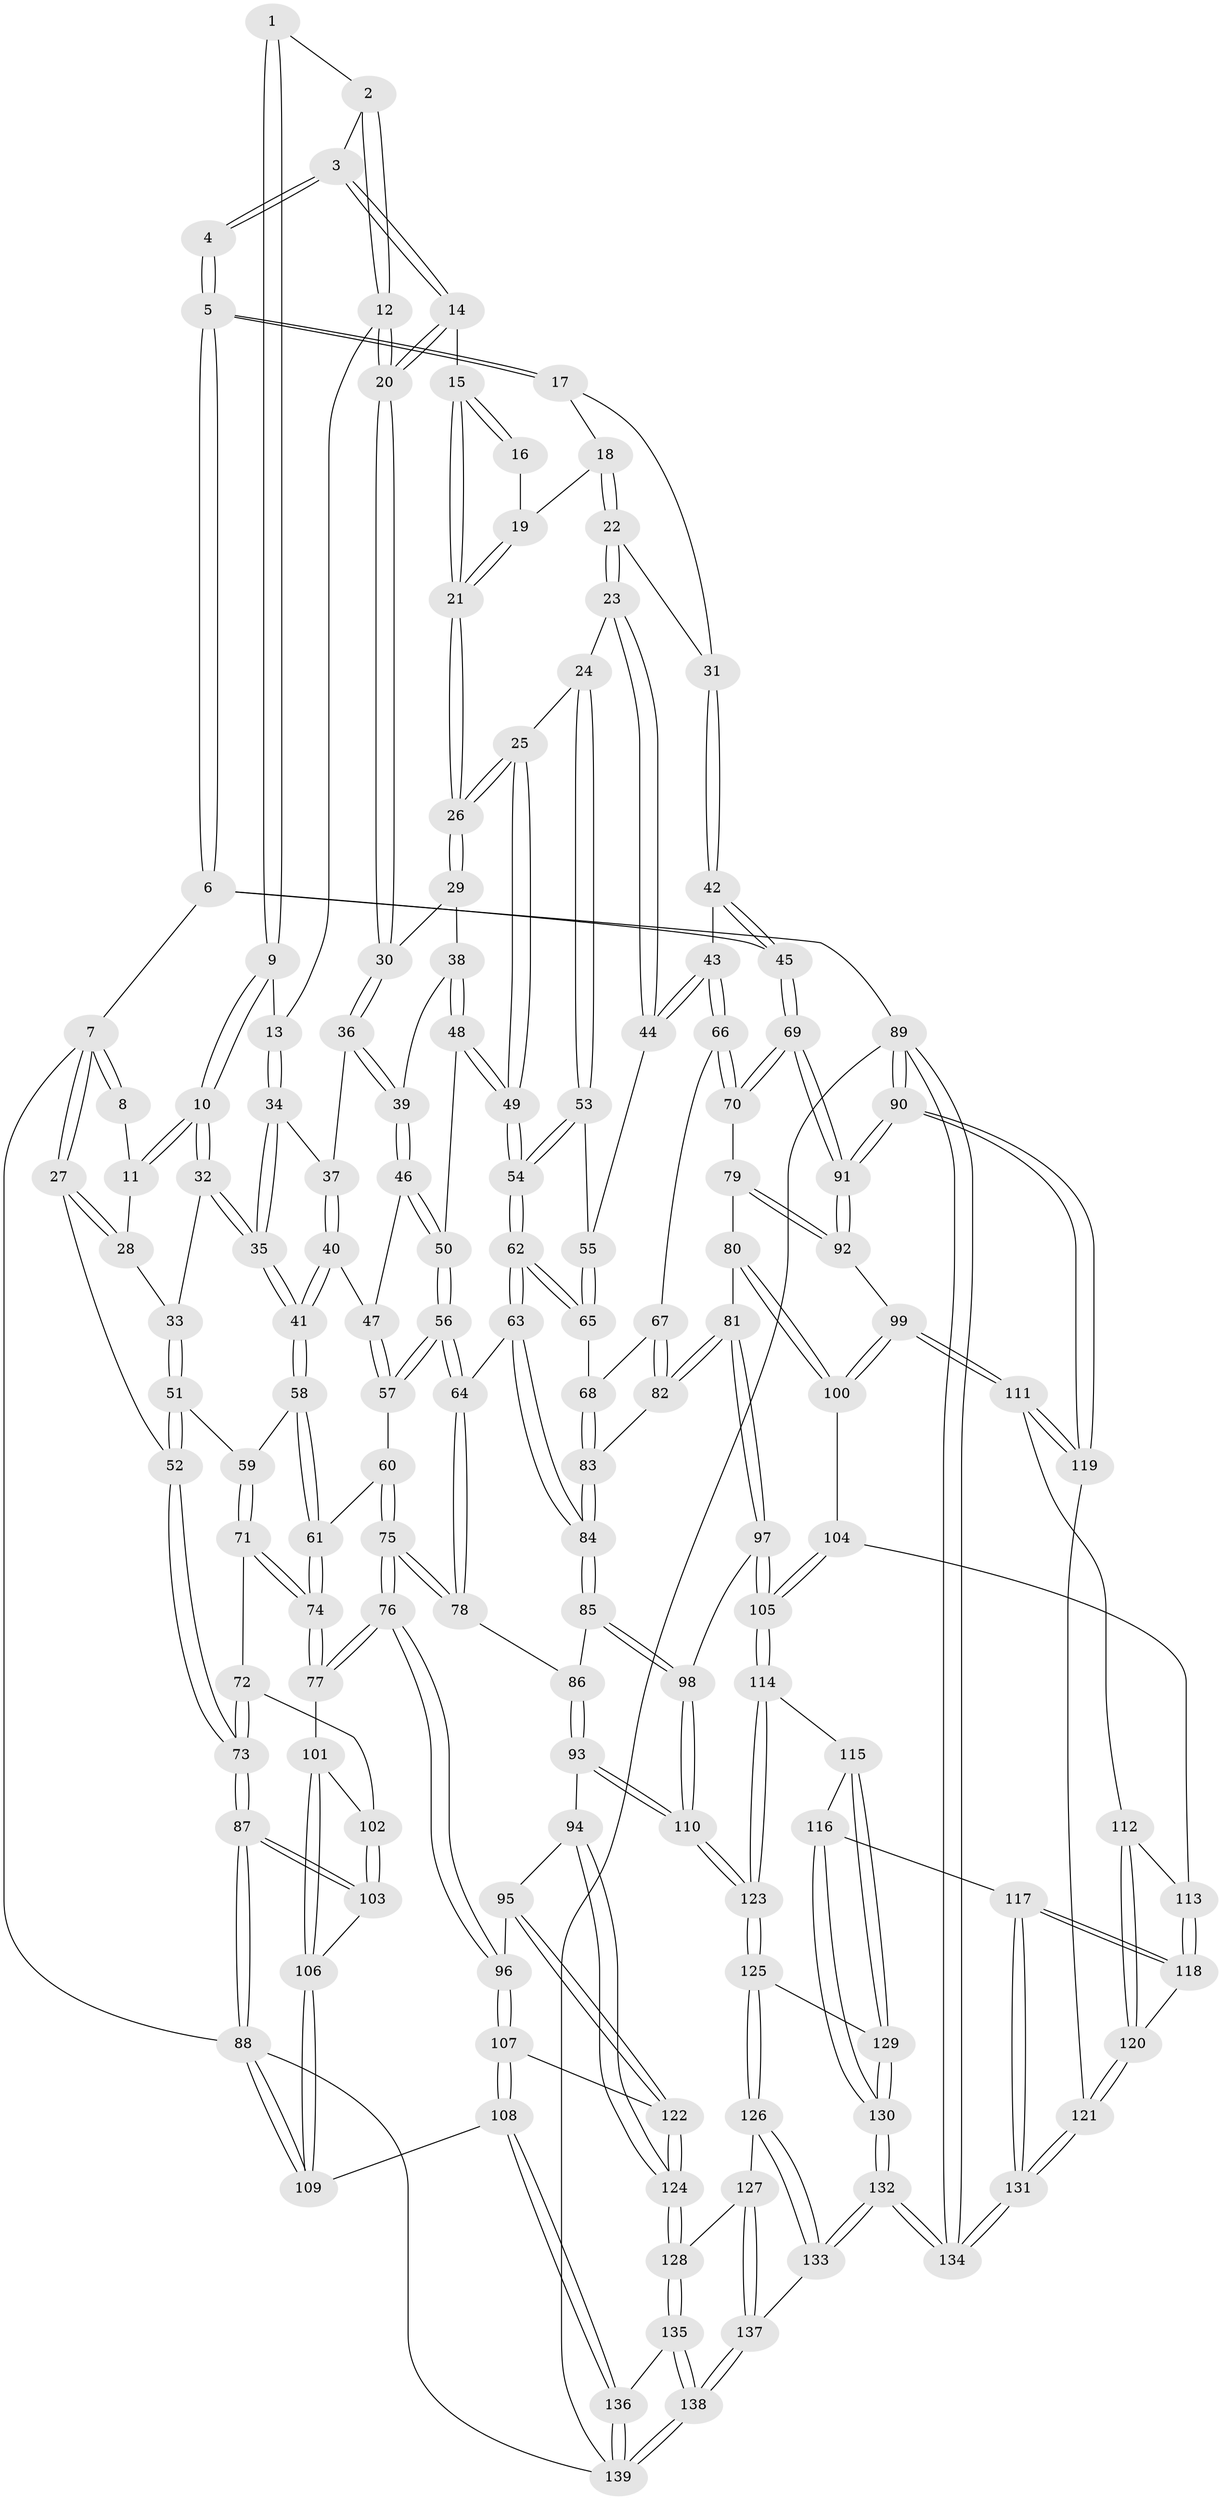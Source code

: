 // Generated by graph-tools (version 1.1) at 2025/01/03/09/25 05:01:56]
// undirected, 139 vertices, 344 edges
graph export_dot {
graph [start="1"]
  node [color=gray90,style=filled];
  1 [pos="+0.2904154061359031+0"];
  2 [pos="+0.34776426268217975+0"];
  3 [pos="+0.502986451285039+0"];
  4 [pos="+0.7673871434275599+0"];
  5 [pos="+1+0"];
  6 [pos="+1+0"];
  7 [pos="+0+0"];
  8 [pos="+0.2010754489076543+0"];
  9 [pos="+0.2812648464236988+0.06723710023399235"];
  10 [pos="+0.24897166656577094+0.09698888723600028"];
  11 [pos="+0.13793729904438073+0.06026363798102012"];
  12 [pos="+0.38590211546196884+0.09571472359414107"];
  13 [pos="+0.360384566005775+0.10328971943504371"];
  14 [pos="+0.5151224006594711+0"];
  15 [pos="+0.5994840785882943+0.05440822836067832"];
  16 [pos="+0.7471348267017439+0"];
  17 [pos="+0.9744147677657051+0"];
  18 [pos="+0.7857098188353451+0.0652572572401066"];
  19 [pos="+0.7475545071641092+0"];
  20 [pos="+0.4434307436376391+0.09759406317021799"];
  21 [pos="+0.6224076516197793+0.12273999554076702"];
  22 [pos="+0.7776915216553504+0.11491805042017"];
  23 [pos="+0.7368238579024727+0.15655875681272033"];
  24 [pos="+0.694885693235271+0.16527095707581557"];
  25 [pos="+0.6230535278529815+0.12652973580107846"];
  26 [pos="+0.6225455567715364+0.12556146159330883"];
  27 [pos="+0+0.03972634130191565"];
  28 [pos="+0.1071477855707505+0.08635473685240566"];
  29 [pos="+0.4583673324194661+0.11634269963095836"];
  30 [pos="+0.4562481683651439+0.11461695712951049"];
  31 [pos="+0.895765939818252+0.13152743690638946"];
  32 [pos="+0.22766358456031194+0.2177240090735716"];
  33 [pos="+0.13721968371922427+0.19019804314413025"];
  34 [pos="+0.35373010313077835+0.14526212365232938"];
  35 [pos="+0.24402595777549582+0.2416702071595003"];
  36 [pos="+0.39928665746637787+0.1837370769139982"];
  37 [pos="+0.37142952864250767+0.1743375334584872"];
  38 [pos="+0.46537031627460784+0.16444008678148764"];
  39 [pos="+0.41043373304637704+0.20964587428258205"];
  40 [pos="+0.34331122298824324+0.2584983227216503"];
  41 [pos="+0.25838835788212555+0.28112642621664746"];
  42 [pos="+0.9158373996641092+0.2427398671891033"];
  43 [pos="+0.8808148533528858+0.2748205024664075"];
  44 [pos="+0.8708972757967789+0.27277722423126105"];
  45 [pos="+1+0.20975548813904898"];
  46 [pos="+0.4093817322791591+0.2578678798613674"];
  47 [pos="+0.4073928680856834+0.2588021402485432"];
  48 [pos="+0.5083176087354276+0.26034529701230924"];
  49 [pos="+0.5278339829008122+0.26318524183757125"];
  50 [pos="+0.5064304871436184+0.2609334090856315"];
  51 [pos="+0+0.268535366985551"];
  52 [pos="+0+0.25577927453315097"];
  53 [pos="+0.6922155176442931+0.24380365927705383"];
  54 [pos="+0.5732598916868286+0.3248273675740487"];
  55 [pos="+0.734493338377016+0.31796984959725066"];
  56 [pos="+0.41095296233252376+0.4071665748727189"];
  57 [pos="+0.41036932794182535+0.40685588774393366"];
  58 [pos="+0.24866672266458895+0.3308722029927342"];
  59 [pos="+0.12185735227325598+0.34749725385920094"];
  60 [pos="+0.35295081851932586+0.3953845132781125"];
  61 [pos="+0.25338292592004547+0.3411583050783375"];
  62 [pos="+0.5924369780028712+0.41284991225257034"];
  63 [pos="+0.5654264381646539+0.44031855041167695"];
  64 [pos="+0.43095357563067016+0.4278638641026159"];
  65 [pos="+0.7016398033929301+0.4147446478488287"];
  66 [pos="+0.8968777360576178+0.3981502505682696"];
  67 [pos="+0.8732663950087044+0.40578726072420446"];
  68 [pos="+0.7136587083240105+0.4247180388716683"];
  69 [pos="+1+0.43257344114260354"];
  70 [pos="+0.9310956351569255+0.42778111066183655"];
  71 [pos="+0.09170781507866949+0.4431585263968315"];
  72 [pos="+0+0.4765366412371484"];
  73 [pos="+0+0.46453631000795836"];
  74 [pos="+0.1987521585342731+0.5483231952384637"];
  75 [pos="+0.28274404700153033+0.5874994459312374"];
  76 [pos="+0.247890601221789+0.6014402780285525"];
  77 [pos="+0.20177156430370982+0.5651665283711305"];
  78 [pos="+0.3869209012152936+0.5681279051137064"];
  79 [pos="+0.9084985755201785+0.517229422797458"];
  80 [pos="+0.7974330951987806+0.5777098502022735"];
  81 [pos="+0.777419839229863+0.5757507272800892"];
  82 [pos="+0.774504051210979+0.5684920567533116"];
  83 [pos="+0.7404476621747081+0.5141089761262235"];
  84 [pos="+0.5635087481527999+0.5753814743017955"];
  85 [pos="+0.5599030072117123+0.5923921369555525"];
  86 [pos="+0.3976493735198307+0.5743214434364673"];
  87 [pos="+0+0.6925276131505815"];
  88 [pos="+0+0.829538917930985"];
  89 [pos="+1+1"];
  90 [pos="+1+0.972547906239724"];
  91 [pos="+1+0.6533631332781883"];
  92 [pos="+0.9944664567885845+0.6417980117041956"];
  93 [pos="+0.44138485411051565+0.7402766437888684"];
  94 [pos="+0.41563974209286886+0.750286447708759"];
  95 [pos="+0.27290722581948545+0.677107782139012"];
  96 [pos="+0.25325157714887214+0.6642273887937713"];
  97 [pos="+0.6981719113150671+0.6844548812390404"];
  98 [pos="+0.577993632280144+0.6382965743062282"];
  99 [pos="+0.969627033595137+0.6530665140837911"];
  100 [pos="+0.8761985090593567+0.6429863864446673"];
  101 [pos="+0.1320848838950387+0.5853781434781681"];
  102 [pos="+0.09132195538248207+0.5856237257281779"];
  103 [pos="+0.03467440982309387+0.6548039426413264"];
  104 [pos="+0.8553449771697352+0.6802193912179939"];
  105 [pos="+0.7069496096477954+0.7064893845063925"];
  106 [pos="+0.07700671079297748+0.7385001021428315"];
  107 [pos="+0.19711300388534914+0.769830073162953"];
  108 [pos="+0.09467259368041286+0.8491622858377043"];
  109 [pos="+0.08359460997247226+0.845050170326682"];
  110 [pos="+0.4947712155365166+0.7417474675892796"];
  111 [pos="+0.9394428209487913+0.7033342332125015"];
  112 [pos="+0.8965575737120538+0.7284254162739511"];
  113 [pos="+0.8550114604185194+0.7067174801769728"];
  114 [pos="+0.7134327547431412+0.7317853655630693"];
  115 [pos="+0.7184331986527137+0.746663366005257"];
  116 [pos="+0.725897529840903+0.75980291417182"];
  117 [pos="+0.7742702292142806+0.7991950437626617"];
  118 [pos="+0.7819618875660855+0.793247691834484"];
  119 [pos="+0.9423261053170672+0.8335334584150011"];
  120 [pos="+0.8882409118652519+0.7441368501319"];
  121 [pos="+0.9342590143944843+0.8340800860598352"];
  122 [pos="+0.3543984657361016+0.8654700179532737"];
  123 [pos="+0.5212868655319393+0.794159580897087"];
  124 [pos="+0.35700019888881995+0.8675330711708971"];
  125 [pos="+0.5338397818272329+0.8273737222153119"];
  126 [pos="+0.4844220410245421+0.9001684886362679"];
  127 [pos="+0.3968074402926542+0.9013385472512574"];
  128 [pos="+0.35915943694924807+0.8836928530534329"];
  129 [pos="+0.5439263398155801+0.8307570224977123"];
  130 [pos="+0.622372550529029+0.8866437569890916"];
  131 [pos="+0.8106777042769376+0.8679519841084298"];
  132 [pos="+0.7055966503146791+1"];
  133 [pos="+0.6423267262273102+1"];
  134 [pos="+0.750136412280345+1"];
  135 [pos="+0.3120129371596247+0.9293924593033625"];
  136 [pos="+0.1284772229253168+0.9127178889905219"];
  137 [pos="+0.4746499111233889+1"];
  138 [pos="+0.32059182639297606+1"];
  139 [pos="+0.13596940995700077+1"];
  1 -- 2;
  1 -- 9;
  1 -- 9;
  2 -- 3;
  2 -- 12;
  2 -- 12;
  3 -- 4;
  3 -- 4;
  3 -- 14;
  3 -- 14;
  4 -- 5;
  4 -- 5;
  5 -- 6;
  5 -- 6;
  5 -- 17;
  5 -- 17;
  6 -- 7;
  6 -- 45;
  6 -- 89;
  7 -- 8;
  7 -- 8;
  7 -- 27;
  7 -- 27;
  7 -- 88;
  8 -- 11;
  9 -- 10;
  9 -- 10;
  9 -- 13;
  10 -- 11;
  10 -- 11;
  10 -- 32;
  10 -- 32;
  11 -- 28;
  12 -- 13;
  12 -- 20;
  12 -- 20;
  13 -- 34;
  13 -- 34;
  14 -- 15;
  14 -- 20;
  14 -- 20;
  15 -- 16;
  15 -- 16;
  15 -- 21;
  15 -- 21;
  16 -- 19;
  17 -- 18;
  17 -- 31;
  18 -- 19;
  18 -- 22;
  18 -- 22;
  19 -- 21;
  19 -- 21;
  20 -- 30;
  20 -- 30;
  21 -- 26;
  21 -- 26;
  22 -- 23;
  22 -- 23;
  22 -- 31;
  23 -- 24;
  23 -- 44;
  23 -- 44;
  24 -- 25;
  24 -- 53;
  24 -- 53;
  25 -- 26;
  25 -- 26;
  25 -- 49;
  25 -- 49;
  26 -- 29;
  26 -- 29;
  27 -- 28;
  27 -- 28;
  27 -- 52;
  28 -- 33;
  29 -- 30;
  29 -- 38;
  30 -- 36;
  30 -- 36;
  31 -- 42;
  31 -- 42;
  32 -- 33;
  32 -- 35;
  32 -- 35;
  33 -- 51;
  33 -- 51;
  34 -- 35;
  34 -- 35;
  34 -- 37;
  35 -- 41;
  35 -- 41;
  36 -- 37;
  36 -- 39;
  36 -- 39;
  37 -- 40;
  37 -- 40;
  38 -- 39;
  38 -- 48;
  38 -- 48;
  39 -- 46;
  39 -- 46;
  40 -- 41;
  40 -- 41;
  40 -- 47;
  41 -- 58;
  41 -- 58;
  42 -- 43;
  42 -- 45;
  42 -- 45;
  43 -- 44;
  43 -- 44;
  43 -- 66;
  43 -- 66;
  44 -- 55;
  45 -- 69;
  45 -- 69;
  46 -- 47;
  46 -- 50;
  46 -- 50;
  47 -- 57;
  47 -- 57;
  48 -- 49;
  48 -- 49;
  48 -- 50;
  49 -- 54;
  49 -- 54;
  50 -- 56;
  50 -- 56;
  51 -- 52;
  51 -- 52;
  51 -- 59;
  52 -- 73;
  52 -- 73;
  53 -- 54;
  53 -- 54;
  53 -- 55;
  54 -- 62;
  54 -- 62;
  55 -- 65;
  55 -- 65;
  56 -- 57;
  56 -- 57;
  56 -- 64;
  56 -- 64;
  57 -- 60;
  58 -- 59;
  58 -- 61;
  58 -- 61;
  59 -- 71;
  59 -- 71;
  60 -- 61;
  60 -- 75;
  60 -- 75;
  61 -- 74;
  61 -- 74;
  62 -- 63;
  62 -- 63;
  62 -- 65;
  62 -- 65;
  63 -- 64;
  63 -- 84;
  63 -- 84;
  64 -- 78;
  64 -- 78;
  65 -- 68;
  66 -- 67;
  66 -- 70;
  66 -- 70;
  67 -- 68;
  67 -- 82;
  67 -- 82;
  68 -- 83;
  68 -- 83;
  69 -- 70;
  69 -- 70;
  69 -- 91;
  69 -- 91;
  70 -- 79;
  71 -- 72;
  71 -- 74;
  71 -- 74;
  72 -- 73;
  72 -- 73;
  72 -- 102;
  73 -- 87;
  73 -- 87;
  74 -- 77;
  74 -- 77;
  75 -- 76;
  75 -- 76;
  75 -- 78;
  75 -- 78;
  76 -- 77;
  76 -- 77;
  76 -- 96;
  76 -- 96;
  77 -- 101;
  78 -- 86;
  79 -- 80;
  79 -- 92;
  79 -- 92;
  80 -- 81;
  80 -- 100;
  80 -- 100;
  81 -- 82;
  81 -- 82;
  81 -- 97;
  81 -- 97;
  82 -- 83;
  83 -- 84;
  83 -- 84;
  84 -- 85;
  84 -- 85;
  85 -- 86;
  85 -- 98;
  85 -- 98;
  86 -- 93;
  86 -- 93;
  87 -- 88;
  87 -- 88;
  87 -- 103;
  87 -- 103;
  88 -- 109;
  88 -- 109;
  88 -- 139;
  89 -- 90;
  89 -- 90;
  89 -- 134;
  89 -- 134;
  89 -- 139;
  90 -- 91;
  90 -- 91;
  90 -- 119;
  90 -- 119;
  91 -- 92;
  91 -- 92;
  92 -- 99;
  93 -- 94;
  93 -- 110;
  93 -- 110;
  94 -- 95;
  94 -- 124;
  94 -- 124;
  95 -- 96;
  95 -- 122;
  95 -- 122;
  96 -- 107;
  96 -- 107;
  97 -- 98;
  97 -- 105;
  97 -- 105;
  98 -- 110;
  98 -- 110;
  99 -- 100;
  99 -- 100;
  99 -- 111;
  99 -- 111;
  100 -- 104;
  101 -- 102;
  101 -- 106;
  101 -- 106;
  102 -- 103;
  102 -- 103;
  103 -- 106;
  104 -- 105;
  104 -- 105;
  104 -- 113;
  105 -- 114;
  105 -- 114;
  106 -- 109;
  106 -- 109;
  107 -- 108;
  107 -- 108;
  107 -- 122;
  108 -- 109;
  108 -- 136;
  108 -- 136;
  110 -- 123;
  110 -- 123;
  111 -- 112;
  111 -- 119;
  111 -- 119;
  112 -- 113;
  112 -- 120;
  112 -- 120;
  113 -- 118;
  113 -- 118;
  114 -- 115;
  114 -- 123;
  114 -- 123;
  115 -- 116;
  115 -- 129;
  115 -- 129;
  116 -- 117;
  116 -- 130;
  116 -- 130;
  117 -- 118;
  117 -- 118;
  117 -- 131;
  117 -- 131;
  118 -- 120;
  119 -- 121;
  120 -- 121;
  120 -- 121;
  121 -- 131;
  121 -- 131;
  122 -- 124;
  122 -- 124;
  123 -- 125;
  123 -- 125;
  124 -- 128;
  124 -- 128;
  125 -- 126;
  125 -- 126;
  125 -- 129;
  126 -- 127;
  126 -- 133;
  126 -- 133;
  127 -- 128;
  127 -- 137;
  127 -- 137;
  128 -- 135;
  128 -- 135;
  129 -- 130;
  129 -- 130;
  130 -- 132;
  130 -- 132;
  131 -- 134;
  131 -- 134;
  132 -- 133;
  132 -- 133;
  132 -- 134;
  132 -- 134;
  133 -- 137;
  135 -- 136;
  135 -- 138;
  135 -- 138;
  136 -- 139;
  136 -- 139;
  137 -- 138;
  137 -- 138;
  138 -- 139;
  138 -- 139;
}
